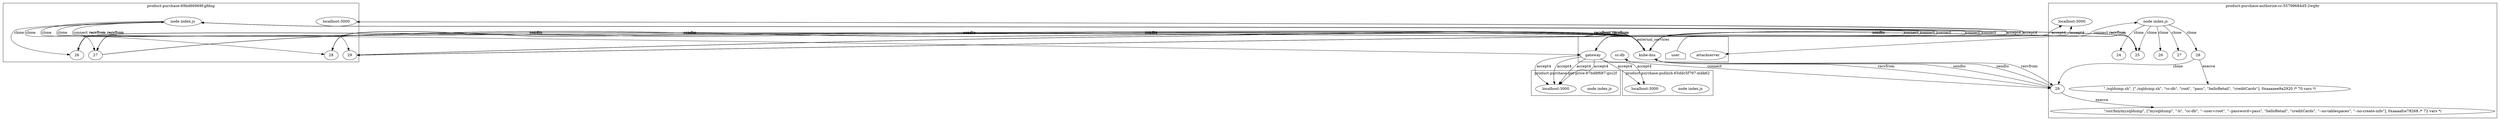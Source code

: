 digraph G {
	subgraph "cluster_ product-purchase-69bd66969f-gfdng " {
		label=" product-purchase-69bd66969f-gfdng "
		98690 [label="node index.js"]
		"product-purchase_localhost_3000" [label="localhost:3000"]
		"product-purchase_localhost_3000" [label="localhost:3000"]
		98690 -> 3914 [label=clone]
		98690 -> 3926 [label=clone]
		98690 -> 3917 [label=clone]
		98690 -> 3937 [label=clone]
		3914 [label=26]
		3926 [label=27]
		3917 [label=28]
		3937 [label=29]
	}
	subgraph "cluster_ product-purchase-get-price-87bd8f687-gss2f " {
		label=" product-purchase-get-price-87bd8f687-gss2f "
		99531 [label="node index.js"]
		"product-purchase-get-price_localhost_3000" [label="localhost:3000"]
		"product-purchase-get-price_localhost_3000" [label="localhost:3000"]
		"product-purchase-get-price_localhost_3000" [label="localhost:3000"]
		"product-purchase-get-price_localhost_3000" [label="localhost:3000"]
	}
	subgraph "cluster_ product-purchase-publish-65ddc5f797-mbk62 " {
		label=" product-purchase-publish-65ddc5f797-mbk62 "
		1053 [label="node index.js"]
		"product-purchase-publish_localhost_3000" [label="localhost:3000"]
		"product-purchase-publish_localhost_3000" [label="localhost:3000"]
	}
	subgraph "cluster_ product-purchase-authorize-cc-55799684d5-2wghr " {
		label=" product-purchase-authorize-cc-55799684d5-2wghr "
		2585 [label="node index.js"]
		"product-purchase-authorize-cc_localhost_3000" [label="localhost:3000"]
		"product-purchase-authorize-cc_localhost_3000" [label="localhost:3000"]
		2585 -> 4582 [label=clone]
		2585 -> 4580 [label=clone]
		2585 -> 4594 [label=clone]
		2585 -> 4587 [label=clone]
		2585 -> 4659 [label=clone]
		4582 [label=24]
		4580 [label=25]
		4594 [label=26]
		4587 [label=27]
		4659 [label=28]
		" product-purchase-authorize-cc-55799684d5-2wghr _./sqldump.sh cc-db root pass helloRetail creditCards" [label="\"./sqldump.sh\", [\"./sqldump.sh\", \"cc-db\", \"root\", \"pass\", \"helloRetail\", \"creditCards\"], 0xaaaaee9a2920 /* 70 vars */"]
		4659 -> " product-purchase-authorize-cc-55799684d5-2wghr _./sqldump.sh cc-db root pass helloRetail creditCards" [label=execve]
		4659 -> 4667 [label=clone]
		4667 [label=29]
		" product-purchase-authorize-cc-55799684d5-2wghr _mysqldump -h cc-db --user=root --password=pass helloRetail creditCards --no-tablespaces --no-create-info" [label="\"/usr/bin/mysqldump\", [\"mysqldump\", \"-h\", \"cc-db\", \"--user=root\", \"--password=pass\", \"helloRetail\", \"creditCards\", \"--no-tablespaces\", \"--no-create-info\"], 0xaaaafce78268 /* 72 vars */"]
		4667 -> " product-purchase-authorize-cc-55799684d5-2wghr _mysqldump -h cc-db --user=root --password=pass helloRetail creditCards --no-tablespaces --no-create-info" [label=execve]
	}
	subgraph cluster_services {
		label=external_services
		user [shape=house]
		user -> "product-purchase_localhost_3000" [label=accept4]
		user -> "product-purchase_localhost_3000" [label=accept4]
		"10.107.89.58_8080" [label=gateway]
		98690 -> "10.107.89.58_8080" [label=connect dir=both]
		"10.107.89.58_8080" [label=gateway]
		98690 -> "10.107.89.58_8080" [label=connect dir=both]
		"10.107.89.58_8080" [label=gateway]
		98690 -> "10.107.89.58_8080" [label=connect dir=both]
		"10.107.89.58_8080" [label=gateway]
		98690 -> "10.107.89.58_8080" [label=connect dir=both]
		"10.107.89.58_8080" [label=gateway]
		98690 -> "10.107.89.58_8080" [label=connect dir=both]
		"10.107.89.58_8080" [label=gateway]
		98690 -> "10.107.89.58_8080" [label=connect dir=both]
		"10.96.0.10_53" [label="kube-dns"]
		3914 -> "10.96.0.10_53" [label=sendto]
		"10.96.0.10_53" [label="kube-dns"]
		3914 -> "10.96.0.10_53" [label=sendto]
		"10.96.0.10_53" [label="kube-dns"]
		"10.96.0.10_53" -> 3914 [label=recvfrom]
		"10.96.0.10_53" [label="kube-dns"]
		"10.96.0.10_53" -> 3914 [label=recvfrom]
		"10.96.0.10_53" [label="kube-dns"]
		3914 -> "10.96.0.10_53" [label=sendto]
		"10.96.0.10_53" [label="kube-dns"]
		3914 -> "10.96.0.10_53" [label=sendto]
		"10.96.0.10_53" [label="kube-dns"]
		"10.96.0.10_53" -> 3914 [label=recvfrom]
		"10.96.0.10_53" [label="kube-dns"]
		"10.96.0.10_53" -> 3914 [label=recvfrom]
		"10.96.0.10_53" [label="kube-dns"]
		3914 -> "10.96.0.10_53" [label=sendto]
		"10.96.0.10_53" [label="kube-dns"]
		3914 -> "10.96.0.10_53" [label=sendto]
		"10.96.0.10_53" [label="kube-dns"]
		"10.96.0.10_53" -> 3914 [label=recvfrom]
		"10.96.0.10_53" [label="kube-dns"]
		"10.96.0.10_53" -> 3914 [label=recvfrom]
		"10.96.0.10_53" [label="kube-dns"]
		3914 -> "10.96.0.10_53" [label=sendto]
		"10.96.0.10_53" [label="kube-dns"]
		3914 -> "10.96.0.10_53" [label=sendto]
		"10.96.0.10_53" [label="kube-dns"]
		"10.96.0.10_53" -> 3914 [label=recvfrom]
		"10.96.0.10_53" [label="kube-dns"]
		"10.96.0.10_53" -> 3914 [label=recvfrom]
		"10.96.0.10_53" [label="kube-dns"]
		3914 -> "10.96.0.10_53" [label=sendto]
		"10.96.0.10_53" [label="kube-dns"]
		3914 -> "10.96.0.10_53" [label=sendto]
		"10.96.0.10_53" [label="kube-dns"]
		"10.96.0.10_53" -> 3914 [label=recvfrom]
		"10.96.0.10_53" [label="kube-dns"]
		"10.96.0.10_53" -> 3914 [label=recvfrom]
		"10.96.0.10_53" [label="kube-dns"]
		3914 -> "10.96.0.10_53" [label=sendto]
		"10.96.0.10_53" [label="kube-dns"]
		3914 -> "10.96.0.10_53" [label=sendto]
		"10.96.0.10_53" [label="kube-dns"]
		"10.96.0.10_53" -> 3914 [label=recvfrom]
		"10.96.0.10_53" [label="kube-dns"]
		"10.96.0.10_53" -> 3914 [label=recvfrom]
		"10.96.0.10_53" [label="kube-dns"]
		3914 -> "10.96.0.10_53" [label=sendto]
		"10.96.0.10_53" [label="kube-dns"]
		3914 -> "10.96.0.10_53" [label=sendto]
		"10.96.0.10_53" [label="kube-dns"]
		"10.96.0.10_53" -> 3914 [label=recvfrom]
		"10.96.0.10_53" [label="kube-dns"]
		"10.96.0.10_53" -> 3914 [label=recvfrom]
		"10.96.0.10_53" [label="kube-dns"]
		3914 -> "10.96.0.10_53" [label=sendto]
		"10.96.0.10_53" [label="kube-dns"]
		3914 -> "10.96.0.10_53" [label=sendto]
		"10.96.0.10_53" [label="kube-dns"]
		"10.96.0.10_53" -> 3914 [label=recvfrom]
		"10.96.0.10_53" [label="kube-dns"]
		"10.96.0.10_53" -> 3914 [label=recvfrom]
		"10.96.0.10_53" [label="kube-dns"]
		3926 -> "10.96.0.10_53" [label=sendto]
		"10.96.0.10_53" [label="kube-dns"]
		3926 -> "10.96.0.10_53" [label=sendto]
		"10.96.0.10_53" [label="kube-dns"]
		"10.96.0.10_53" -> 3926 [label=recvfrom]
		"10.96.0.10_53" [label="kube-dns"]
		"10.96.0.10_53" -> 3926 [label=recvfrom]
		"10.96.0.10_53" [label="kube-dns"]
		3926 -> "10.96.0.10_53" [label=sendto]
		"10.96.0.10_53" [label="kube-dns"]
		3926 -> "10.96.0.10_53" [label=sendto]
		"10.96.0.10_53" [label="kube-dns"]
		"10.96.0.10_53" -> 3926 [label=recvfrom]
		"10.96.0.10_53" [label="kube-dns"]
		"10.96.0.10_53" -> 3926 [label=recvfrom]
		"10.96.0.10_53" [label="kube-dns"]
		3926 -> "10.96.0.10_53" [label=sendto]
		"10.96.0.10_53" [label="kube-dns"]
		3926 -> "10.96.0.10_53" [label=sendto]
		"10.96.0.10_53" [label="kube-dns"]
		"10.96.0.10_53" -> 3926 [label=recvfrom]
		"10.96.0.10_53" [label="kube-dns"]
		"10.96.0.10_53" -> 3926 [label=recvfrom]
		"10.96.0.10_53" [label="kube-dns"]
		3926 -> "10.96.0.10_53" [label=sendto]
		"10.96.0.10_53" [label="kube-dns"]
		3926 -> "10.96.0.10_53" [label=sendto]
		"10.96.0.10_53" [label="kube-dns"]
		"10.96.0.10_53" -> 3926 [label=recvfrom]
		"10.96.0.10_53" [label="kube-dns"]
		"10.96.0.10_53" -> 3926 [label=recvfrom]
		"10.96.0.10_53" [label="kube-dns"]
		3917 -> "10.96.0.10_53" [label=sendto]
		"10.96.0.10_53" [label="kube-dns"]
		3917 -> "10.96.0.10_53" [label=sendto]
		"10.96.0.10_53" [label="kube-dns"]
		"10.96.0.10_53" -> 3917 [label=recvfrom]
		"10.96.0.10_53" [label="kube-dns"]
		"10.96.0.10_53" -> 3917 [label=recvfrom]
		"10.96.0.10_53" [label="kube-dns"]
		3917 -> "10.96.0.10_53" [label=sendto]
		"10.96.0.10_53" [label="kube-dns"]
		3917 -> "10.96.0.10_53" [label=sendto]
		"10.96.0.10_53" [label="kube-dns"]
		"10.96.0.10_53" -> 3917 [label=recvfrom]
		"10.96.0.10_53" [label="kube-dns"]
		"10.96.0.10_53" -> 3917 [label=recvfrom]
		"10.96.0.10_53" [label="kube-dns"]
		3917 -> "10.96.0.10_53" [label=sendto]
		"10.96.0.10_53" [label="kube-dns"]
		3917 -> "10.96.0.10_53" [label=sendto]
		"10.96.0.10_53" [label="kube-dns"]
		"10.96.0.10_53" -> 3917 [label=recvfrom]
		"10.96.0.10_53" [label="kube-dns"]
		"10.96.0.10_53" -> 3917 [label=recvfrom]
		"10.96.0.10_53" [label="kube-dns"]
		3917 -> "10.96.0.10_53" [label=sendto]
		"10.96.0.10_53" [label="kube-dns"]
		3917 -> "10.96.0.10_53" [label=sendto]
		"10.96.0.10_53" [label="kube-dns"]
		"10.96.0.10_53" -> 3917 [label=recvfrom]
		"10.96.0.10_53" [label="kube-dns"]
		"10.96.0.10_53" -> 3917 [label=recvfrom]
		"10.96.0.10_53" [label="kube-dns"]
		3917 -> "10.96.0.10_53" [label=sendto]
		"10.96.0.10_53" [label="kube-dns"]
		3917 -> "10.96.0.10_53" [label=sendto]
		"10.96.0.10_53" [label="kube-dns"]
		"10.96.0.10_53" -> 3917 [label=recvfrom]
		"10.96.0.10_53" [label="kube-dns"]
		"10.96.0.10_53" -> 3917 [label=recvfrom]
		"10.96.0.10_53" [label="kube-dns"]
		3917 -> "10.96.0.10_53" [label=sendto]
		"10.96.0.10_53" [label="kube-dns"]
		3917 -> "10.96.0.10_53" [label=sendto]
		"10.96.0.10_53" [label="kube-dns"]
		"10.96.0.10_53" -> 3917 [label=recvfrom]
		"10.96.0.10_53" [label="kube-dns"]
		"10.96.0.10_53" -> 3917 [label=recvfrom]
		"10.96.0.10_53" [label="kube-dns"]
		3917 -> "10.96.0.10_53" [label=sendto]
		"10.96.0.10_53" [label="kube-dns"]
		3917 -> "10.96.0.10_53" [label=sendto]
		"10.96.0.10_53" [label="kube-dns"]
		"10.96.0.10_53" -> 3917 [label=recvfrom]
		"10.96.0.10_53" [label="kube-dns"]
		"10.96.0.10_53" -> 3917 [label=recvfrom]
		"10.96.0.10_53" [label="kube-dns"]
		3917 -> "10.96.0.10_53" [label=sendto]
		"10.96.0.10_53" [label="kube-dns"]
		3917 -> "10.96.0.10_53" [label=sendto]
		"10.96.0.10_53" [label="kube-dns"]
		"10.96.0.10_53" -> 3917 [label=recvfrom]
		"10.96.0.10_53" [label="kube-dns"]
		"10.96.0.10_53" -> 3917 [label=recvfrom]
		"10.96.0.10_53" [label="kube-dns"]
		3937 -> "10.96.0.10_53" [label=sendto]
		"10.96.0.10_53" [label="kube-dns"]
		3937 -> "10.96.0.10_53" [label=sendto]
		"10.96.0.10_53" [label="kube-dns"]
		"10.96.0.10_53" -> 3937 [label=recvfrom]
		"10.96.0.10_53" [label="kube-dns"]
		"10.96.0.10_53" -> 3937 [label=recvfrom]
		"10.96.0.10_53" [label="kube-dns"]
		3937 -> "10.96.0.10_53" [label=sendto]
		"10.96.0.10_53" [label="kube-dns"]
		3937 -> "10.96.0.10_53" [label=sendto]
		"10.96.0.10_53" [label="kube-dns"]
		"10.96.0.10_53" -> 3937 [label=recvfrom]
		"10.96.0.10_53" [label="kube-dns"]
		"10.96.0.10_53" -> 3937 [label=recvfrom]
		"10.96.0.10_53" [label="kube-dns"]
		3937 -> "10.96.0.10_53" [label=sendto]
		"10.96.0.10_53" [label="kube-dns"]
		3937 -> "10.96.0.10_53" [label=sendto]
		"10.96.0.10_53" [label="kube-dns"]
		"10.96.0.10_53" -> 3937 [label=recvfrom]
		"10.96.0.10_53" [label="kube-dns"]
		"10.96.0.10_53" -> 3937 [label=recvfrom]
		"10.96.0.10_53" [label="kube-dns"]
		3937 -> "10.96.0.10_53" [label=sendto]
		"10.96.0.10_53" [label="kube-dns"]
		3937 -> "10.96.0.10_53" [label=sendto]
		"10.96.0.10_53" [label="kube-dns"]
		"10.96.0.10_53" -> 3937 [label=recvfrom]
		"10.96.0.10_53" [label="kube-dns"]
		"10.96.0.10_53" -> 3937 [label=recvfrom]
		"10.107.89.58_8080" -> "product-purchase-get-price_localhost_3000" [label=accept4]
		"10.107.89.58_8080" -> "product-purchase-get-price_localhost_3000" [label=accept4]
		"10.107.89.58_8080" -> "product-purchase-get-price_localhost_3000" [label=accept4]
		"10.107.89.58_8080" -> "product-purchase-get-price_localhost_3000" [label=accept4]
		"10.107.89.58_8080" -> "product-purchase-publish_localhost_3000" [label=accept4]
		"10.107.89.58_8080" -> "product-purchase-publish_localhost_3000" [label=accept4]
		"10.107.89.58_8080" -> "product-purchase-authorize-cc_localhost_3000" [label=accept4]
		"10.107.89.58_8080" -> "product-purchase-authorize-cc_localhost_3000" [label=accept4]
		"10.110.194.7_8889" [label=attackserver]
		2585 -> "10.110.194.7_8889" [label=connect dir=both]
		"10.96.0.10_53" [label="kube-dns"]
		4580 -> "10.96.0.10_53" [label=sendto]
		"10.96.0.10_53" [label="kube-dns"]
		4580 -> "10.96.0.10_53" [label=sendto]
		"10.96.0.10_53" [label="kube-dns"]
		"10.96.0.10_53" -> 4580 [label=recvfrom]
		"10.96.0.10_53" [label="kube-dns"]
		"10.96.0.10_53" -> 4580 [label=recvfrom]
		"10.96.0.10_53" [label="kube-dns"]
		4580 -> "10.96.0.10_53" [label=sendto]
		"10.96.0.10_53" [label="kube-dns"]
		4580 -> "10.96.0.10_53" [label=sendto]
		"10.96.0.10_53" [label="kube-dns"]
		"10.96.0.10_53" -> 4580 [label=recvfrom]
		"10.96.0.10_53" [label="kube-dns"]
		"10.96.0.10_53" -> 4580 [label=recvfrom]
		"10.96.0.10_53" [label="kube-dns"]
		4580 -> "10.96.0.10_53" [label=sendto]
		"10.96.0.10_53" [label="kube-dns"]
		4580 -> "10.96.0.10_53" [label=sendto]
		"10.96.0.10_53" [label="kube-dns"]
		"10.96.0.10_53" -> 4580 [label=recvfrom]
		"10.96.0.10_53" [label="kube-dns"]
		"10.96.0.10_53" -> 4580 [label=recvfrom]
		"10.96.0.10_53" [label="kube-dns"]
		4580 -> "10.96.0.10_53" [label=sendto]
		"10.96.0.10_53" [label="kube-dns"]
		4580 -> "10.96.0.10_53" [label=sendto]
		"10.96.0.10_53" [label="kube-dns"]
		"10.96.0.10_53" -> 4580 [label=recvfrom]
		"10.96.0.10_53" [label="kube-dns"]
		"10.96.0.10_53" -> 4580 [label=recvfrom]
		"10.96.0.10_53" [label="kube-dns"]
		4667 -> "10.96.0.10_53" [label=sendto]
		"10.96.0.10_53" [label="kube-dns"]
		4667 -> "10.96.0.10_53" [label=sendto]
		"10.96.0.10_53" [label="kube-dns"]
		"10.96.0.10_53" -> 4667 [label=recvfrom]
		"10.96.0.10_53" [label="kube-dns"]
		"10.96.0.10_53" -> 4667 [label=recvfrom]
		"10.103.225.11_3306" [label="cc-db"]
		4667 -> "10.103.225.11_3306" [label=connect dir=both]
	}
}
